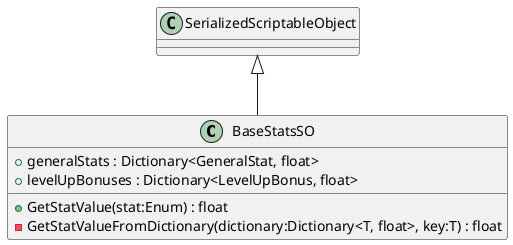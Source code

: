 @startuml
class BaseStatsSO {
    + generalStats : Dictionary<GeneralStat, float>
    + levelUpBonuses : Dictionary<LevelUpBonus, float>
    + GetStatValue(stat:Enum) : float
    - GetStatValueFromDictionary(dictionary:Dictionary<T, float>, key:T) : float
}
SerializedScriptableObject <|-- BaseStatsSO
@enduml

